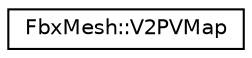 digraph "クラス階層図"
{
  edge [fontname="Helvetica",fontsize="10",labelfontname="Helvetica",labelfontsize="10"];
  node [fontname="Helvetica",fontsize="10",shape=record];
  rankdir="LR";
  Node0 [label="FbxMesh::V2PVMap",height=0.2,width=0.4,color="black", fillcolor="white", style="filled",URL="$struct_fbx_mesh_1_1_v2_p_v_map.html"];
}
